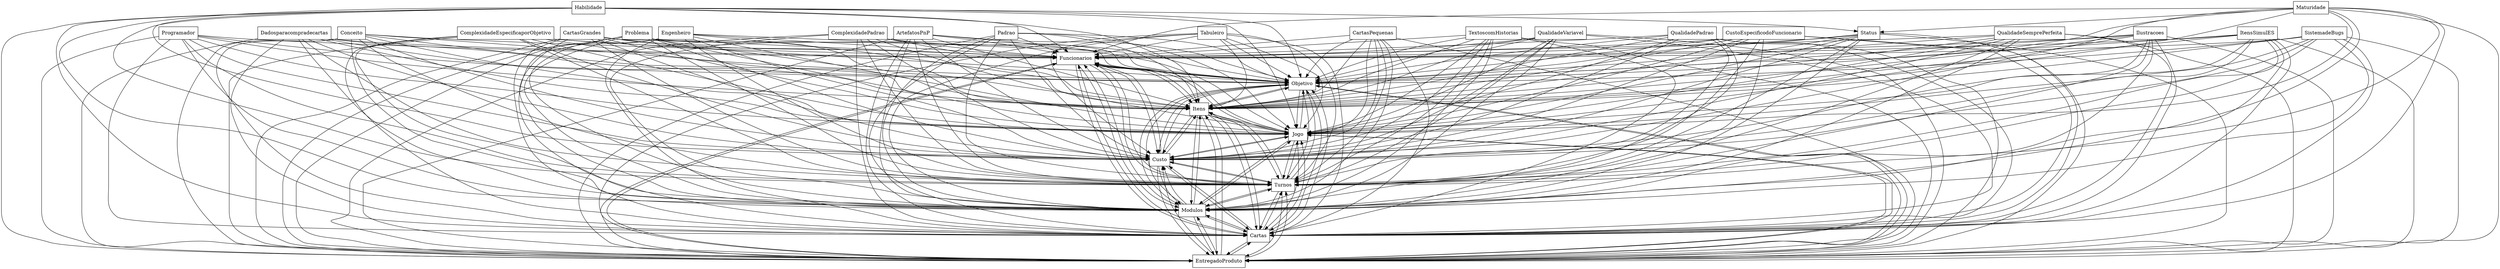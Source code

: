 digraph{
graph [rankdir=TB];
node [shape=box];
edge [arrowhead=normal];
0[label="Padrao",]
1[label="Funcionarios",]
2[label="Tabuleiro",]
3[label="Objetivo",]
4[label="Problema",]
5[label="EntregadoProduto",]
6[label="CartasPequenas",]
7[label="Habilidade",]
8[label="Cartas",]
9[label="Modulos",]
10[label="CartasGrandes",]
11[label="Engenheiro",]
12[label="ComplexidadeEspecificaporObjetivo",]
13[label="Dadosparacompradecartas",]
14[label="Conceito",]
15[label="Programador",]
16[label="Turnos",]
17[label="QualidadeSemprePerfeita",]
18[label="Ilustracoes",]
19[label="Custo",]
20[label="ItensSimulES",]
21[label="Jogo",]
22[label="SistemadeBugs",]
23[label="Status",]
24[label="TextoscomHistorias",]
25[label="ComplexidadePadrao",]
26[label="ArtefatosPnP",]
27[label="Maturidade",]
28[label="QualidadeVariavel",]
29[label="QualidadePadrao",]
30[label="CustoEspecificodoFuncionario",]
31[label="Itens",]
0->1[label="",]
0->3[label="",]
0->5[label="",]
0->8[label="",]
0->9[label="",]
0->16[label="",]
0->19[label="",]
0->21[label="",]
0->31[label="",]
1->3[label="",]
1->5[label="",]
1->8[label="",]
1->9[label="",]
1->16[label="",]
1->19[label="",]
1->21[label="",]
1->31[label="",]
2->1[label="",]
2->3[label="",]
2->5[label="",]
2->8[label="",]
2->9[label="",]
2->16[label="",]
2->19[label="",]
2->21[label="",]
2->31[label="",]
3->1[label="",]
3->5[label="",]
3->8[label="",]
3->9[label="",]
3->16[label="",]
3->19[label="",]
3->21[label="",]
3->31[label="",]
4->1[label="",]
4->3[label="",]
4->5[label="",]
4->8[label="",]
4->9[label="",]
4->16[label="",]
4->19[label="",]
4->21[label="",]
4->31[label="",]
5->1[label="",]
5->3[label="",]
5->8[label="",]
5->9[label="",]
5->16[label="",]
5->19[label="",]
5->21[label="",]
5->31[label="",]
6->1[label="",]
6->3[label="",]
6->5[label="",]
6->8[label="",]
6->9[label="",]
6->16[label="",]
6->19[label="",]
6->21[label="",]
6->31[label="",]
7->1[label="",]
7->3[label="",]
7->5[label="",]
7->8[label="",]
7->9[label="",]
7->16[label="",]
7->19[label="",]
7->21[label="",]
7->23[label="",]
7->31[label="",]
8->1[label="",]
8->3[label="",]
8->5[label="",]
8->9[label="",]
8->16[label="",]
8->19[label="",]
8->21[label="",]
8->31[label="",]
9->1[label="",]
9->3[label="",]
9->5[label="",]
9->8[label="",]
9->16[label="",]
9->19[label="",]
9->21[label="",]
9->31[label="",]
10->1[label="",]
10->3[label="",]
10->5[label="",]
10->8[label="",]
10->9[label="",]
10->16[label="",]
10->19[label="",]
10->21[label="",]
10->31[label="",]
11->1[label="",]
11->3[label="",]
11->5[label="",]
11->8[label="",]
11->9[label="",]
11->16[label="",]
11->19[label="",]
11->21[label="",]
11->31[label="",]
12->1[label="",]
12->3[label="",]
12->5[label="",]
12->8[label="",]
12->9[label="",]
12->16[label="",]
12->19[label="",]
12->21[label="",]
12->31[label="",]
13->1[label="",]
13->3[label="",]
13->5[label="",]
13->8[label="",]
13->9[label="",]
13->16[label="",]
13->19[label="",]
13->21[label="",]
13->31[label="",]
14->1[label="",]
14->3[label="",]
14->5[label="",]
14->8[label="",]
14->9[label="",]
14->16[label="",]
14->19[label="",]
14->21[label="",]
14->31[label="",]
15->1[label="",]
15->3[label="",]
15->5[label="",]
15->8[label="",]
15->9[label="",]
15->16[label="",]
15->19[label="",]
15->21[label="",]
15->31[label="",]
16->1[label="",]
16->3[label="",]
16->5[label="",]
16->8[label="",]
16->9[label="",]
16->19[label="",]
16->21[label="",]
16->31[label="",]
17->1[label="",]
17->3[label="",]
17->5[label="",]
17->8[label="",]
17->9[label="",]
17->16[label="",]
17->19[label="",]
17->21[label="",]
17->31[label="",]
18->1[label="",]
18->3[label="",]
18->5[label="",]
18->8[label="",]
18->9[label="",]
18->16[label="",]
18->19[label="",]
18->21[label="",]
18->31[label="",]
19->1[label="",]
19->3[label="",]
19->5[label="",]
19->8[label="",]
19->9[label="",]
19->16[label="",]
19->21[label="",]
19->31[label="",]
20->1[label="",]
20->3[label="",]
20->5[label="",]
20->8[label="",]
20->9[label="",]
20->16[label="",]
20->19[label="",]
20->21[label="",]
20->31[label="",]
21->1[label="",]
21->3[label="",]
21->5[label="",]
21->8[label="",]
21->9[label="",]
21->16[label="",]
21->19[label="",]
21->31[label="",]
22->1[label="",]
22->3[label="",]
22->5[label="",]
22->8[label="",]
22->9[label="",]
22->16[label="",]
22->19[label="",]
22->21[label="",]
22->31[label="",]
23->1[label="",]
23->3[label="",]
23->5[label="",]
23->8[label="",]
23->9[label="",]
23->16[label="",]
23->19[label="",]
23->21[label="",]
23->31[label="",]
24->1[label="",]
24->3[label="",]
24->5[label="",]
24->8[label="",]
24->9[label="",]
24->16[label="",]
24->19[label="",]
24->21[label="",]
24->31[label="",]
25->1[label="",]
25->3[label="",]
25->5[label="",]
25->8[label="",]
25->9[label="",]
25->16[label="",]
25->19[label="",]
25->21[label="",]
25->31[label="",]
26->1[label="",]
26->3[label="",]
26->5[label="",]
26->8[label="",]
26->9[label="",]
26->16[label="",]
26->19[label="",]
26->21[label="",]
26->31[label="",]
27->1[label="",]
27->3[label="",]
27->5[label="",]
27->8[label="",]
27->9[label="",]
27->16[label="",]
27->19[label="",]
27->21[label="",]
27->23[label="",]
27->31[label="",]
28->1[label="",]
28->3[label="",]
28->5[label="",]
28->8[label="",]
28->9[label="",]
28->16[label="",]
28->19[label="",]
28->21[label="",]
28->31[label="",]
29->1[label="",]
29->3[label="",]
29->5[label="",]
29->8[label="",]
29->9[label="",]
29->16[label="",]
29->19[label="",]
29->21[label="",]
29->31[label="",]
30->1[label="",]
30->3[label="",]
30->5[label="",]
30->8[label="",]
30->9[label="",]
30->16[label="",]
30->19[label="",]
30->21[label="",]
30->31[label="",]
31->1[label="",]
31->3[label="",]
31->5[label="",]
31->8[label="",]
31->9[label="",]
31->16[label="",]
31->19[label="",]
31->21[label="",]
}
